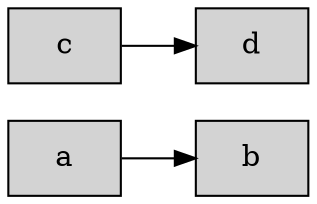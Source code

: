 digraph course {
rankdir = LR
node [shape = box, style=filled]
layout = dot
compound =true
#color = crimson

a -> b
c -> d
}
